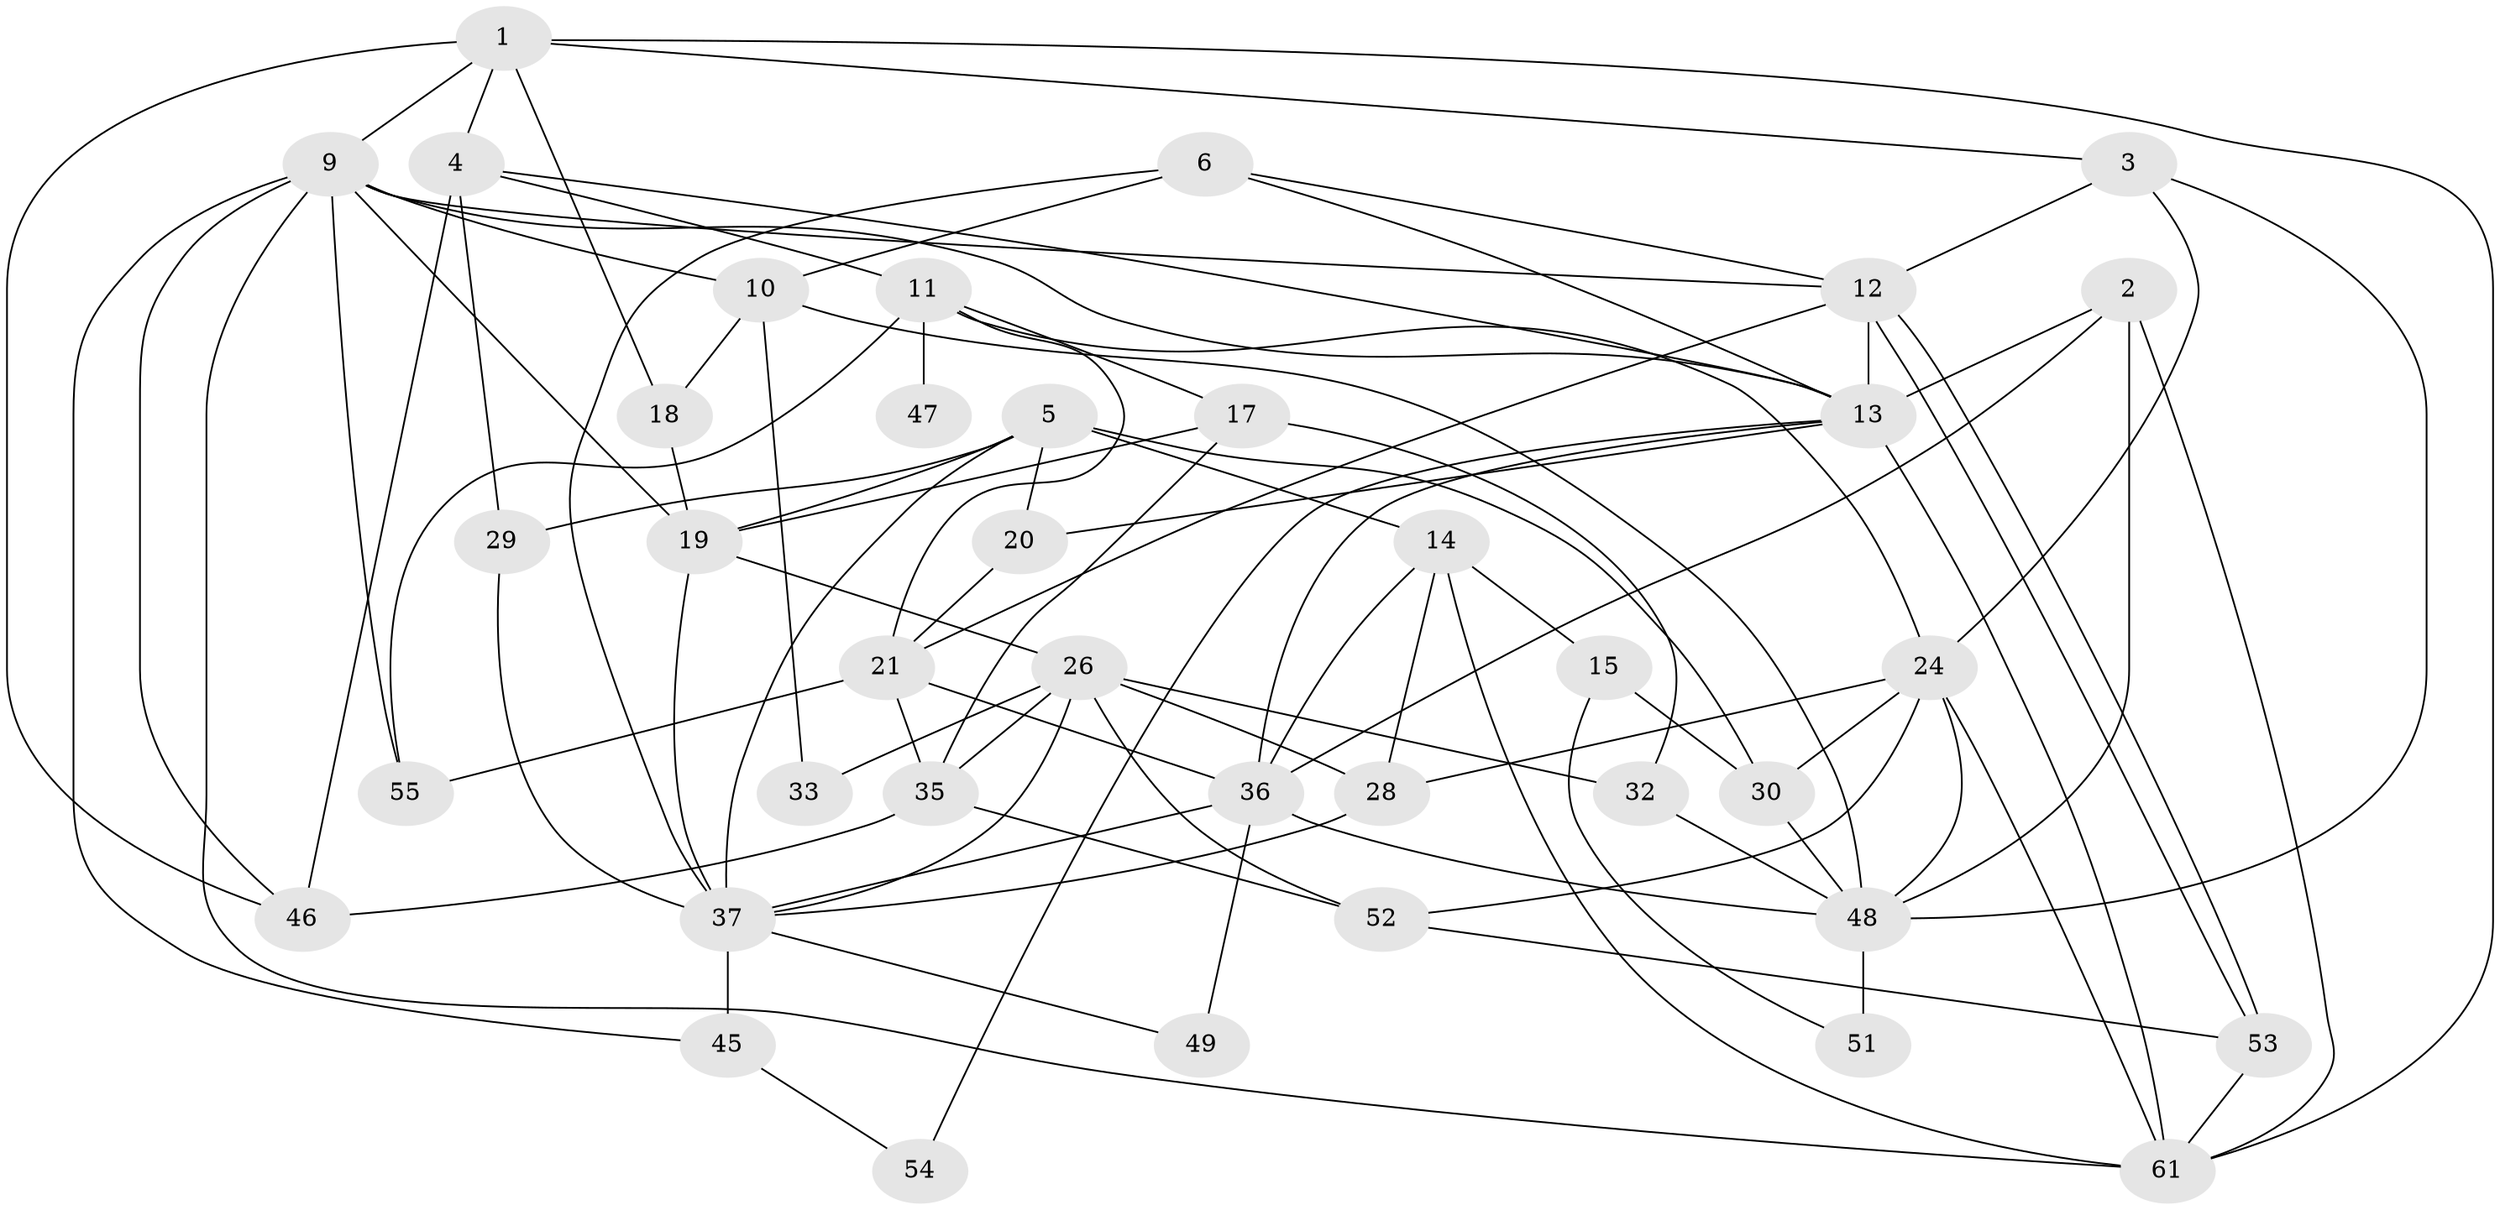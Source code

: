 // original degree distribution, {4: 0.2786885245901639, 3: 0.2459016393442623, 2: 0.14754098360655737, 5: 0.18032786885245902, 6: 0.08196721311475409, 7: 0.06557377049180328}
// Generated by graph-tools (version 1.1) at 2025/11/02/27/25 16:11:24]
// undirected, 39 vertices, 93 edges
graph export_dot {
graph [start="1"]
  node [color=gray90,style=filled];
  1 [super="+44"];
  2 [super="+16"];
  3;
  4 [super="+8"];
  5 [super="+50"];
  6 [super="+7"];
  9 [super="+31"];
  10 [super="+42"];
  11 [super="+25"];
  12 [super="+40"];
  13 [super="+23"];
  14 [super="+43"];
  15;
  17;
  18;
  19 [super="+60"];
  20 [super="+27"];
  21 [super="+22"];
  24 [super="+38"];
  26 [super="+34"];
  28;
  29;
  30;
  32 [super="+41"];
  33;
  35;
  36 [super="+39"];
  37 [super="+56"];
  45;
  46 [super="+59"];
  47;
  48 [super="+57"];
  49;
  51;
  52 [super="+58"];
  53;
  54;
  55;
  61;
  1 -- 46;
  1 -- 3;
  1 -- 18;
  1 -- 4;
  1 -- 61;
  1 -- 9;
  2 -- 48 [weight=2];
  2 -- 61;
  2 -- 36;
  2 -- 13;
  3 -- 48;
  3 -- 12;
  3 -- 24;
  4 -- 46 [weight=2];
  4 -- 29;
  4 -- 11;
  4 -- 13;
  5 -- 29;
  5 -- 19;
  5 -- 20 [weight=2];
  5 -- 37;
  5 -- 30;
  5 -- 14;
  6 -- 37;
  6 -- 12;
  6 -- 13;
  6 -- 10;
  9 -- 19;
  9 -- 10;
  9 -- 55;
  9 -- 13;
  9 -- 45;
  9 -- 12;
  9 -- 61;
  9 -- 46;
  10 -- 48;
  10 -- 33;
  10 -- 18;
  11 -- 17;
  11 -- 47 [weight=2];
  11 -- 55;
  11 -- 24;
  11 -- 21;
  12 -- 53;
  12 -- 53;
  12 -- 13;
  12 -- 21;
  13 -- 61;
  13 -- 36;
  13 -- 54;
  13 -- 20;
  14 -- 61;
  14 -- 28;
  14 -- 36;
  14 -- 15;
  15 -- 30;
  15 -- 51;
  17 -- 35;
  17 -- 32;
  17 -- 19;
  18 -- 19;
  19 -- 26;
  19 -- 37;
  20 -- 21;
  21 -- 55;
  21 -- 36;
  21 -- 35;
  24 -- 52 [weight=2];
  24 -- 48;
  24 -- 28;
  24 -- 61;
  24 -- 30;
  26 -- 35;
  26 -- 32;
  26 -- 33;
  26 -- 52;
  26 -- 28;
  26 -- 37;
  28 -- 37;
  29 -- 37;
  30 -- 48;
  32 -- 48;
  35 -- 52;
  35 -- 46;
  36 -- 48;
  36 -- 49;
  36 -- 37;
  37 -- 49;
  37 -- 45;
  45 -- 54;
  48 -- 51 [weight=2];
  52 -- 53;
  53 -- 61;
}
